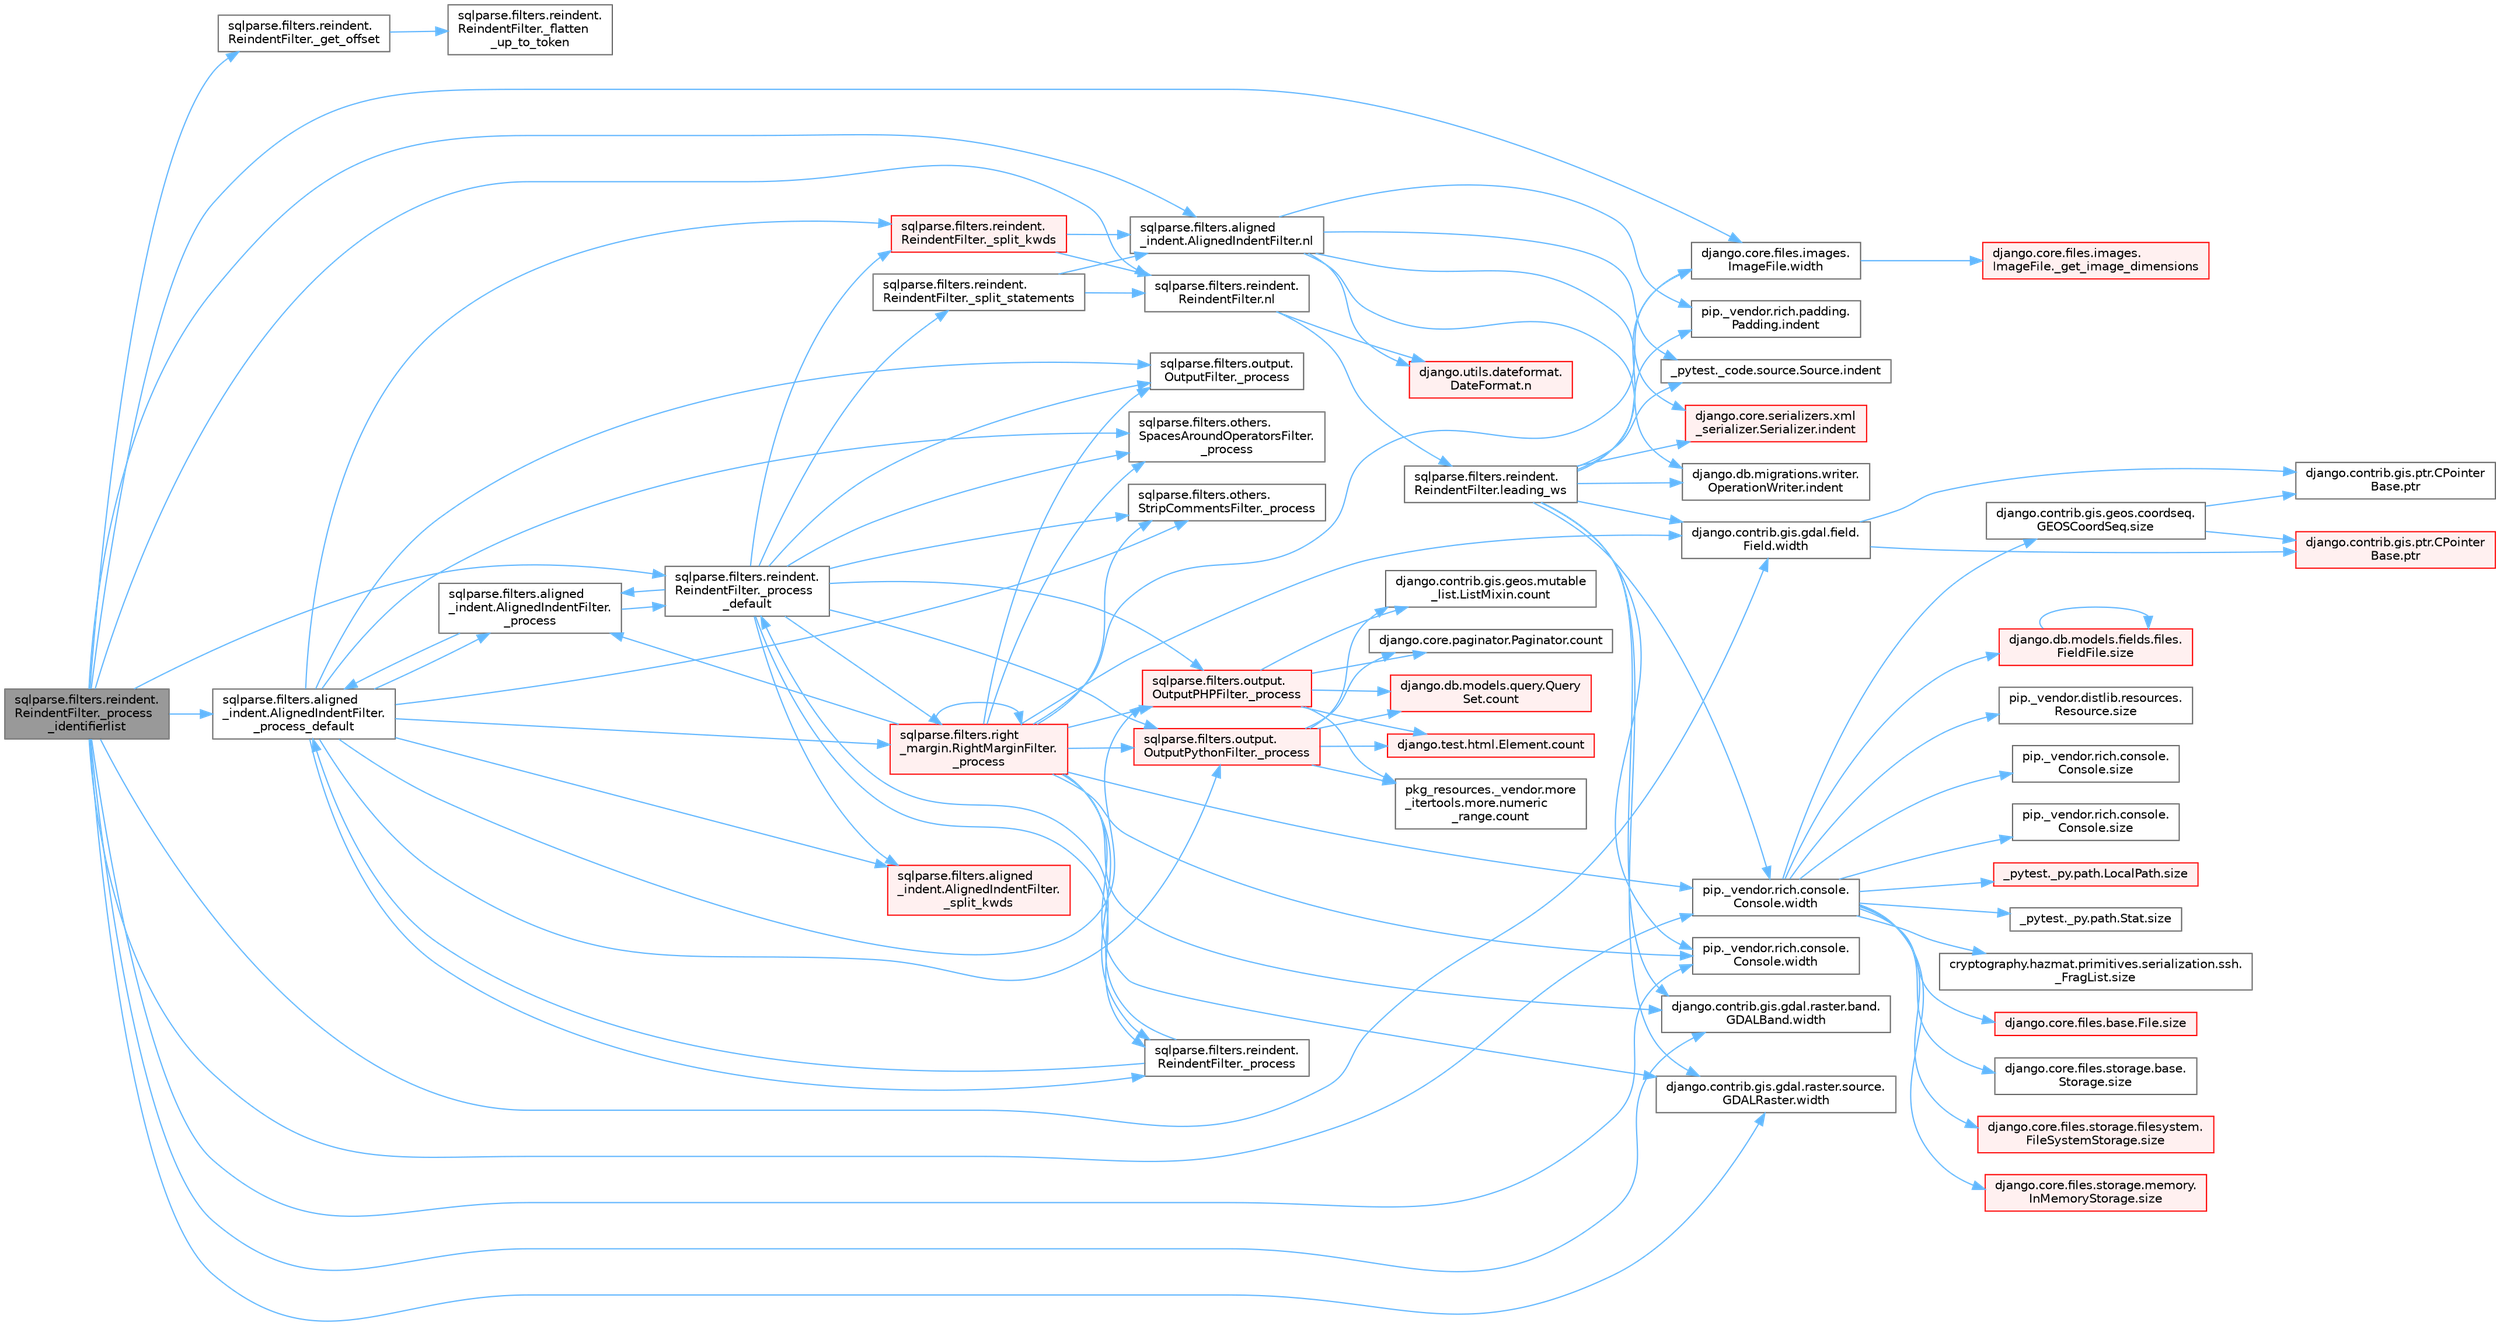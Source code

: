 digraph "sqlparse.filters.reindent.ReindentFilter._process_identifierlist"
{
 // LATEX_PDF_SIZE
  bgcolor="transparent";
  edge [fontname=Helvetica,fontsize=10,labelfontname=Helvetica,labelfontsize=10];
  node [fontname=Helvetica,fontsize=10,shape=box,height=0.2,width=0.4];
  rankdir="LR";
  Node1 [id="Node000001",label="sqlparse.filters.reindent.\lReindentFilter._process\l_identifierlist",height=0.2,width=0.4,color="gray40", fillcolor="grey60", style="filled", fontcolor="black",tooltip=" "];
  Node1 -> Node2 [id="edge1_Node000001_Node000002",color="steelblue1",style="solid",tooltip=" "];
  Node2 [id="Node000002",label="sqlparse.filters.reindent.\lReindentFilter._get_offset",height=0.2,width=0.4,color="grey40", fillcolor="white", style="filled",URL="$classsqlparse_1_1filters_1_1reindent_1_1_reindent_filter.html#a5d6056cdda5ba502c0b5fe4db7acd2d4",tooltip=" "];
  Node2 -> Node3 [id="edge2_Node000002_Node000003",color="steelblue1",style="solid",tooltip=" "];
  Node3 [id="Node000003",label="sqlparse.filters.reindent.\lReindentFilter._flatten\l_up_to_token",height=0.2,width=0.4,color="grey40", fillcolor="white", style="filled",URL="$classsqlparse_1_1filters_1_1reindent_1_1_reindent_filter.html#ab76ce5fce6e547959af6448484a4f9d7",tooltip=" "];
  Node1 -> Node4 [id="edge3_Node000001_Node000004",color="steelblue1",style="solid",tooltip=" "];
  Node4 [id="Node000004",label="sqlparse.filters.aligned\l_indent.AlignedIndentFilter.\l_process_default",height=0.2,width=0.4,color="grey40", fillcolor="white", style="filled",URL="$classsqlparse_1_1filters_1_1aligned__indent_1_1_aligned_indent_filter.html#a3ea4e4dfdbefcbe959c08542b0d53201",tooltip=" "];
  Node4 -> Node5 [id="edge4_Node000004_Node000005",color="steelblue1",style="solid",tooltip=" "];
  Node5 [id="Node000005",label="sqlparse.filters.aligned\l_indent.AlignedIndentFilter.\l_process",height=0.2,width=0.4,color="grey40", fillcolor="white", style="filled",URL="$classsqlparse_1_1filters_1_1aligned__indent_1_1_aligned_indent_filter.html#ad998883fe7e7b68c6f4a789c37311b87",tooltip=" "];
  Node5 -> Node4 [id="edge5_Node000005_Node000004",color="steelblue1",style="solid",tooltip=" "];
  Node5 -> Node6 [id="edge6_Node000005_Node000006",color="steelblue1",style="solid",tooltip=" "];
  Node6 [id="Node000006",label="sqlparse.filters.reindent.\lReindentFilter._process\l_default",height=0.2,width=0.4,color="grey40", fillcolor="white", style="filled",URL="$classsqlparse_1_1filters_1_1reindent_1_1_reindent_filter.html#a1c1a3a8db38895a336e3e44c9ce4dc14",tooltip=" "];
  Node6 -> Node5 [id="edge7_Node000006_Node000005",color="steelblue1",style="solid",tooltip=" "];
  Node6 -> Node7 [id="edge8_Node000006_Node000007",color="steelblue1",style="solid",tooltip=" "];
  Node7 [id="Node000007",label="sqlparse.filters.others.\lSpacesAroundOperatorsFilter.\l_process",height=0.2,width=0.4,color="grey40", fillcolor="white", style="filled",URL="$classsqlparse_1_1filters_1_1others_1_1_spaces_around_operators_filter.html#a20b255fae878be2cccea5a47abd763eb",tooltip=" "];
  Node6 -> Node8 [id="edge9_Node000006_Node000008",color="steelblue1",style="solid",tooltip=" "];
  Node8 [id="Node000008",label="sqlparse.filters.others.\lStripCommentsFilter._process",height=0.2,width=0.4,color="grey40", fillcolor="white", style="filled",URL="$classsqlparse_1_1filters_1_1others_1_1_strip_comments_filter.html#a75ad49ebb49afa20e94ce6d5bdfb733e",tooltip=" "];
  Node6 -> Node9 [id="edge10_Node000006_Node000009",color="steelblue1",style="solid",tooltip=" "];
  Node9 [id="Node000009",label="sqlparse.filters.output.\lOutputFilter._process",height=0.2,width=0.4,color="grey40", fillcolor="white", style="filled",URL="$classsqlparse_1_1filters_1_1output_1_1_output_filter.html#a6af9592b6be9158cebfe22c2c6929192",tooltip=" "];
  Node6 -> Node10 [id="edge11_Node000006_Node000010",color="steelblue1",style="solid",tooltip=" "];
  Node10 [id="Node000010",label="sqlparse.filters.output.\lOutputPHPFilter._process",height=0.2,width=0.4,color="red", fillcolor="#FFF0F0", style="filled",URL="$classsqlparse_1_1filters_1_1output_1_1_output_p_h_p_filter.html#a04e946235754e1e1a0717a17a2ab7980",tooltip=" "];
  Node10 -> Node11 [id="edge12_Node000010_Node000011",color="steelblue1",style="solid",tooltip=" "];
  Node11 [id="Node000011",label="django.contrib.gis.geos.mutable\l_list.ListMixin.count",height=0.2,width=0.4,color="grey40", fillcolor="white", style="filled",URL="$classdjango_1_1contrib_1_1gis_1_1geos_1_1mutable__list_1_1_list_mixin.html#a52a5d6a5f27045cb138ba9a57df5e921",tooltip=" "];
  Node10 -> Node12 [id="edge13_Node000010_Node000012",color="steelblue1",style="solid",tooltip=" "];
  Node12 [id="Node000012",label="django.core.paginator.Paginator.count",height=0.2,width=0.4,color="grey40", fillcolor="white", style="filled",URL="$classdjango_1_1core_1_1paginator_1_1_paginator.html#ac2c18c5d294f3d2c27754dfc6309dbec",tooltip=" "];
  Node10 -> Node13 [id="edge14_Node000010_Node000013",color="steelblue1",style="solid",tooltip=" "];
  Node13 [id="Node000013",label="django.db.models.query.Query\lSet.count",height=0.2,width=0.4,color="red", fillcolor="#FFF0F0", style="filled",URL="$classdjango_1_1db_1_1models_1_1query_1_1_query_set.html#a50571215acaaa76c6f87732de6bde934",tooltip=" "];
  Node10 -> Node27 [id="edge15_Node000010_Node000027",color="steelblue1",style="solid",tooltip=" "];
  Node27 [id="Node000027",label="django.test.html.Element.count",height=0.2,width=0.4,color="red", fillcolor="#FFF0F0", style="filled",URL="$classdjango_1_1test_1_1html_1_1_element.html#a4ec3c5c3429fb44a2715de6f0fab7864",tooltip=" "];
  Node10 -> Node3414 [id="edge16_Node000010_Node003414",color="steelblue1",style="solid",tooltip=" "];
  Node3414 [id="Node003414",label="pkg_resources._vendor.more\l_itertools.more.numeric\l_range.count",height=0.2,width=0.4,color="grey40", fillcolor="white", style="filled",URL="$classpkg__resources_1_1__vendor_1_1more__itertools_1_1more_1_1numeric__range.html#a9e81a46e7ea3f796d17035c9100ff1e7",tooltip=" "];
  Node6 -> Node4535 [id="edge17_Node000006_Node004535",color="steelblue1",style="solid",tooltip=" "];
  Node4535 [id="Node004535",label="sqlparse.filters.output.\lOutputPythonFilter._process",height=0.2,width=0.4,color="red", fillcolor="#FFF0F0", style="filled",URL="$classsqlparse_1_1filters_1_1output_1_1_output_python_filter.html#a7c6321a8ac3f268ad06caf05f26a42f8",tooltip=" "];
  Node4535 -> Node11 [id="edge18_Node004535_Node000011",color="steelblue1",style="solid",tooltip=" "];
  Node4535 -> Node12 [id="edge19_Node004535_Node000012",color="steelblue1",style="solid",tooltip=" "];
  Node4535 -> Node13 [id="edge20_Node004535_Node000013",color="steelblue1",style="solid",tooltip=" "];
  Node4535 -> Node27 [id="edge21_Node004535_Node000027",color="steelblue1",style="solid",tooltip=" "];
  Node4535 -> Node3414 [id="edge22_Node004535_Node003414",color="steelblue1",style="solid",tooltip=" "];
  Node6 -> Node4536 [id="edge23_Node000006_Node004536",color="steelblue1",style="solid",tooltip=" "];
  Node4536 [id="Node004536",label="sqlparse.filters.reindent.\lReindentFilter._process",height=0.2,width=0.4,color="grey40", fillcolor="white", style="filled",URL="$classsqlparse_1_1filters_1_1reindent_1_1_reindent_filter.html#aa8d7cd3a887a74b15b60245754c2f0ad",tooltip=" "];
  Node4536 -> Node4 [id="edge24_Node004536_Node000004",color="steelblue1",style="solid",tooltip=" "];
  Node4536 -> Node6 [id="edge25_Node004536_Node000006",color="steelblue1",style="solid",tooltip=" "];
  Node6 -> Node4537 [id="edge26_Node000006_Node004537",color="steelblue1",style="solid",tooltip=" "];
  Node4537 [id="Node004537",label="sqlparse.filters.right\l_margin.RightMarginFilter.\l_process",height=0.2,width=0.4,color="red", fillcolor="#FFF0F0", style="filled",URL="$classsqlparse_1_1filters_1_1right__margin_1_1_right_margin_filter.html#a62b0707d94aff59b0fc1428eca96f6a9",tooltip=" "];
  Node4537 -> Node5 [id="edge27_Node004537_Node000005",color="steelblue1",style="solid",tooltip=" "];
  Node4537 -> Node7 [id="edge28_Node004537_Node000007",color="steelblue1",style="solid",tooltip=" "];
  Node4537 -> Node8 [id="edge29_Node004537_Node000008",color="steelblue1",style="solid",tooltip=" "];
  Node4537 -> Node9 [id="edge30_Node004537_Node000009",color="steelblue1",style="solid",tooltip=" "];
  Node4537 -> Node10 [id="edge31_Node004537_Node000010",color="steelblue1",style="solid",tooltip=" "];
  Node4537 -> Node4535 [id="edge32_Node004537_Node004535",color="steelblue1",style="solid",tooltip=" "];
  Node4537 -> Node4536 [id="edge33_Node004537_Node004536",color="steelblue1",style="solid",tooltip=" "];
  Node4537 -> Node4537 [id="edge34_Node004537_Node004537",color="steelblue1",style="solid",tooltip=" "];
  Node4537 -> Node1857 [id="edge35_Node004537_Node001857",color="steelblue1",style="solid",tooltip=" "];
  Node1857 [id="Node001857",label="django.contrib.gis.gdal.field.\lField.width",height=0.2,width=0.4,color="grey40", fillcolor="white", style="filled",URL="$classdjango_1_1contrib_1_1gis_1_1gdal_1_1field_1_1_field.html#a9d43a623b937f633a9e6dca9323f5fa7",tooltip=" "];
  Node1857 -> Node37 [id="edge36_Node001857_Node000037",color="steelblue1",style="solid",tooltip=" "];
  Node37 [id="Node000037",label="django.contrib.gis.ptr.CPointer\lBase.ptr",height=0.2,width=0.4,color="red", fillcolor="#FFF0F0", style="filled",URL="$classdjango_1_1contrib_1_1gis_1_1ptr_1_1_c_pointer_base.html#a55873c889d27c42497c5a832c24e041b",tooltip=" "];
  Node1857 -> Node38 [id="edge37_Node001857_Node000038",color="steelblue1",style="solid",tooltip=" "];
  Node38 [id="Node000038",label="django.contrib.gis.ptr.CPointer\lBase.ptr",height=0.2,width=0.4,color="grey40", fillcolor="white", style="filled",URL="$classdjango_1_1contrib_1_1gis_1_1ptr_1_1_c_pointer_base.html#a73d2e45828ab4d985549c571852996fa",tooltip=" "];
  Node4537 -> Node1858 [id="edge38_Node004537_Node001858",color="steelblue1",style="solid",tooltip=" "];
  Node1858 [id="Node001858",label="django.contrib.gis.gdal.raster.band.\lGDALBand.width",height=0.2,width=0.4,color="grey40", fillcolor="white", style="filled",URL="$classdjango_1_1contrib_1_1gis_1_1gdal_1_1raster_1_1band_1_1_g_d_a_l_band.html#a407780888708f2bb99b4d298eb6d8062",tooltip=" "];
  Node4537 -> Node1859 [id="edge39_Node004537_Node001859",color="steelblue1",style="solid",tooltip=" "];
  Node1859 [id="Node001859",label="django.contrib.gis.gdal.raster.source.\lGDALRaster.width",height=0.2,width=0.4,color="grey40", fillcolor="white", style="filled",URL="$classdjango_1_1contrib_1_1gis_1_1gdal_1_1raster_1_1source_1_1_g_d_a_l_raster.html#a58442e42bce5bcabb54fab7a2e636bc2",tooltip=" "];
  Node4537 -> Node1860 [id="edge40_Node004537_Node001860",color="steelblue1",style="solid",tooltip=" "];
  Node1860 [id="Node001860",label="django.core.files.images.\lImageFile.width",height=0.2,width=0.4,color="grey40", fillcolor="white", style="filled",URL="$classdjango_1_1core_1_1files_1_1images_1_1_image_file.html#a3a50a37ab3f2d7395c892a262ecb49bc",tooltip=" "];
  Node1860 -> Node224 [id="edge41_Node001860_Node000224",color="steelblue1",style="solid",tooltip=" "];
  Node224 [id="Node000224",label="django.core.files.images.\lImageFile._get_image_dimensions",height=0.2,width=0.4,color="red", fillcolor="#FFF0F0", style="filled",URL="$classdjango_1_1core_1_1files_1_1images_1_1_image_file.html#a2832e2235f63c851f4652a4ea59ec924",tooltip=" "];
  Node4537 -> Node1861 [id="edge42_Node004537_Node001861",color="steelblue1",style="solid",tooltip=" "];
  Node1861 [id="Node001861",label="pip._vendor.rich.console.\lConsole.width",height=0.2,width=0.4,color="grey40", fillcolor="white", style="filled",URL="$classpip_1_1__vendor_1_1rich_1_1console_1_1_console.html#a3163e1b4e2842bc355d0f5c3100ecc08",tooltip=" "];
  Node1861 -> Node1749 [id="edge43_Node001861_Node001749",color="steelblue1",style="solid",tooltip=" "];
  Node1749 [id="Node001749",label="_pytest._py.path.LocalPath.size",height=0.2,width=0.4,color="red", fillcolor="#FFF0F0", style="filled",URL="$class__pytest_1_1__py_1_1path_1_1_local_path.html#a01312293d7ed99c7153402aa1c228012",tooltip=" "];
  Node1861 -> Node1753 [id="edge44_Node001861_Node001753",color="steelblue1",style="solid",tooltip=" "];
  Node1753 [id="Node001753",label="_pytest._py.path.Stat.size",height=0.2,width=0.4,color="grey40", fillcolor="white", style="filled",URL="$class__pytest_1_1__py_1_1path_1_1_stat.html#a206ba7bd29fc72352b3af66d7a7aafef",tooltip=" "];
  Node1861 -> Node1754 [id="edge45_Node001861_Node001754",color="steelblue1",style="solid",tooltip=" "];
  Node1754 [id="Node001754",label="cryptography.hazmat.primitives.serialization.ssh.\l_FragList.size",height=0.2,width=0.4,color="grey40", fillcolor="white", style="filled",URL="$classcryptography_1_1hazmat_1_1primitives_1_1serialization_1_1ssh_1_1___frag_list.html#a7e9d0a2bab129dc613ec19fe73f24252",tooltip=" "];
  Node1861 -> Node1755 [id="edge46_Node001861_Node001755",color="steelblue1",style="solid",tooltip=" "];
  Node1755 [id="Node001755",label="django.contrib.gis.geos.coordseq.\lGEOSCoordSeq.size",height=0.2,width=0.4,color="grey40", fillcolor="white", style="filled",URL="$classdjango_1_1contrib_1_1gis_1_1geos_1_1coordseq_1_1_g_e_o_s_coord_seq.html#a918c80def6f7235c7da41e8aaf614fa6",tooltip=" "];
  Node1755 -> Node37 [id="edge47_Node001755_Node000037",color="steelblue1",style="solid",tooltip=" "];
  Node1755 -> Node38 [id="edge48_Node001755_Node000038",color="steelblue1",style="solid",tooltip=" "];
  Node1861 -> Node1756 [id="edge49_Node001861_Node001756",color="steelblue1",style="solid",tooltip=" "];
  Node1756 [id="Node001756",label="django.core.files.base.File.size",height=0.2,width=0.4,color="red", fillcolor="#FFF0F0", style="filled",URL="$classdjango_1_1core_1_1files_1_1base_1_1_file.html#abe624c2bbb9a5c895e8d99ec7de4fd3d",tooltip=" "];
  Node1861 -> Node1757 [id="edge50_Node001861_Node001757",color="steelblue1",style="solid",tooltip=" "];
  Node1757 [id="Node001757",label="django.core.files.storage.base.\lStorage.size",height=0.2,width=0.4,color="grey40", fillcolor="white", style="filled",URL="$classdjango_1_1core_1_1files_1_1storage_1_1base_1_1_storage.html#a135bb0f4147e20b20d038cdc2304dd78",tooltip=" "];
  Node1861 -> Node1758 [id="edge51_Node001861_Node001758",color="steelblue1",style="solid",tooltip=" "];
  Node1758 [id="Node001758",label="django.core.files.storage.filesystem.\lFileSystemStorage.size",height=0.2,width=0.4,color="red", fillcolor="#FFF0F0", style="filled",URL="$classdjango_1_1core_1_1files_1_1storage_1_1filesystem_1_1_file_system_storage.html#a6e5dbaebdedc839f8a2869922a7181de",tooltip=" "];
  Node1861 -> Node1759 [id="edge52_Node001861_Node001759",color="steelblue1",style="solid",tooltip=" "];
  Node1759 [id="Node001759",label="django.core.files.storage.memory.\lInMemoryStorage.size",height=0.2,width=0.4,color="red", fillcolor="#FFF0F0", style="filled",URL="$classdjango_1_1core_1_1files_1_1storage_1_1memory_1_1_in_memory_storage.html#ac6691324035626377fb3989472a673be",tooltip=" "];
  Node1861 -> Node1774 [id="edge53_Node001861_Node001774",color="steelblue1",style="solid",tooltip=" "];
  Node1774 [id="Node001774",label="django.db.models.fields.files.\lFieldFile.size",height=0.2,width=0.4,color="red", fillcolor="#FFF0F0", style="filled",URL="$classdjango_1_1db_1_1models_1_1fields_1_1files_1_1_field_file.html#aea23a57308858c3cbc573c67f2ab9b74",tooltip=" "];
  Node1774 -> Node1774 [id="edge54_Node001774_Node001774",color="steelblue1",style="solid",tooltip=" "];
  Node1861 -> Node1775 [id="edge55_Node001861_Node001775",color="steelblue1",style="solid",tooltip=" "];
  Node1775 [id="Node001775",label="pip._vendor.distlib.resources.\lResource.size",height=0.2,width=0.4,color="grey40", fillcolor="white", style="filled",URL="$classpip_1_1__vendor_1_1distlib_1_1resources_1_1_resource.html#a65a294bc884a9f006d465df4a7be732d",tooltip=" "];
  Node1861 -> Node1776 [id="edge56_Node001861_Node001776",color="steelblue1",style="solid",tooltip=" "];
  Node1776 [id="Node001776",label="pip._vendor.rich.console.\lConsole.size",height=0.2,width=0.4,color="grey40", fillcolor="white", style="filled",URL="$classpip_1_1__vendor_1_1rich_1_1console_1_1_console.html#a51e25cd9881c627f959a35e7623b81db",tooltip=" "];
  Node1861 -> Node1777 [id="edge57_Node001861_Node001777",color="steelblue1",style="solid",tooltip=" "];
  Node1777 [id="Node001777",label="pip._vendor.rich.console.\lConsole.size",height=0.2,width=0.4,color="grey40", fillcolor="white", style="filled",URL="$classpip_1_1__vendor_1_1rich_1_1console_1_1_console.html#ae882677fb24c61ad973112e90fadafa7",tooltip=" "];
  Node4537 -> Node1862 [id="edge58_Node004537_Node001862",color="steelblue1",style="solid",tooltip=" "];
  Node1862 [id="Node001862",label="pip._vendor.rich.console.\lConsole.width",height=0.2,width=0.4,color="grey40", fillcolor="white", style="filled",URL="$classpip_1_1__vendor_1_1rich_1_1console_1_1_console.html#aa2ba8c5fa1dd224794b0ac2acd384863",tooltip=" "];
  Node6 -> Node4538 [id="edge59_Node000006_Node004538",color="steelblue1",style="solid",tooltip=" "];
  Node4538 [id="Node004538",label="sqlparse.filters.aligned\l_indent.AlignedIndentFilter.\l_split_kwds",height=0.2,width=0.4,color="red", fillcolor="#FFF0F0", style="filled",URL="$classsqlparse_1_1filters_1_1aligned__indent_1_1_aligned_indent_filter.html#ae80ac955678a16b823a6ca41b154bb36",tooltip=" "];
  Node6 -> Node4541 [id="edge60_Node000006_Node004541",color="steelblue1",style="solid",tooltip=" "];
  Node4541 [id="Node004541",label="sqlparse.filters.reindent.\lReindentFilter._split_kwds",height=0.2,width=0.4,color="red", fillcolor="#FFF0F0", style="filled",URL="$classsqlparse_1_1filters_1_1reindent_1_1_reindent_filter.html#a1fca586c26a325f1e9150ed20bb699e5",tooltip=" "];
  Node4541 -> Node4542 [id="edge61_Node004541_Node004542",color="steelblue1",style="solid",tooltip=" "];
  Node4542 [id="Node004542",label="sqlparse.filters.aligned\l_indent.AlignedIndentFilter.nl",height=0.2,width=0.4,color="grey40", fillcolor="white", style="filled",URL="$classsqlparse_1_1filters_1_1aligned__indent_1_1_aligned_indent_filter.html#a0137da1c080d0ab864e01e6c9d70a2c8",tooltip=" "];
  Node4542 -> Node4436 [id="edge62_Node004542_Node004436",color="steelblue1",style="solid",tooltip=" "];
  Node4436 [id="Node004436",label="_pytest._code.source.Source.indent",height=0.2,width=0.4,color="grey40", fillcolor="white", style="filled",URL="$class__pytest_1_1__code_1_1source_1_1_source.html#abc99a323638809562ba4dbf97cab6bd1",tooltip=" "];
  Node4542 -> Node4437 [id="edge63_Node004542_Node004437",color="steelblue1",style="solid",tooltip=" "];
  Node4437 [id="Node004437",label="django.core.serializers.xml\l_serializer.Serializer.indent",height=0.2,width=0.4,color="red", fillcolor="#FFF0F0", style="filled",URL="$classdjango_1_1core_1_1serializers_1_1xml__serializer_1_1_serializer.html#a5b3d624ac0ab14cb4194faca7877101a",tooltip=" "];
  Node4542 -> Node4438 [id="edge64_Node004542_Node004438",color="steelblue1",style="solid",tooltip=" "];
  Node4438 [id="Node004438",label="django.db.migrations.writer.\lOperationWriter.indent",height=0.2,width=0.4,color="grey40", fillcolor="white", style="filled",URL="$classdjango_1_1db_1_1migrations_1_1writer_1_1_operation_writer.html#a4ad86f394c5999071c96ad30cf54055a",tooltip=" "];
  Node4542 -> Node4439 [id="edge65_Node004542_Node004439",color="steelblue1",style="solid",tooltip=" "];
  Node4439 [id="Node004439",label="pip._vendor.rich.padding.\lPadding.indent",height=0.2,width=0.4,color="grey40", fillcolor="white", style="filled",URL="$classpip_1_1__vendor_1_1rich_1_1padding_1_1_padding.html#abb6784da1907e3486c3a9ea715a04ed2",tooltip=" "];
  Node4542 -> Node219 [id="edge66_Node004542_Node000219",color="steelblue1",style="solid",tooltip=" "];
  Node219 [id="Node000219",label="django.utils.dateformat.\lDateFormat.n",height=0.2,width=0.4,color="red", fillcolor="#FFF0F0", style="filled",URL="$classdjango_1_1utils_1_1dateformat_1_1_date_format.html#a1ae7b2d5135c8aa3d1117e7906704ee8",tooltip=" "];
  Node4541 -> Node4543 [id="edge67_Node004541_Node004543",color="steelblue1",style="solid",tooltip=" "];
  Node4543 [id="Node004543",label="sqlparse.filters.reindent.\lReindentFilter.nl",height=0.2,width=0.4,color="grey40", fillcolor="white", style="filled",URL="$classsqlparse_1_1filters_1_1reindent_1_1_reindent_filter.html#ae085b652281f61b558e777b836a54ee2",tooltip=" "];
  Node4543 -> Node4544 [id="edge68_Node004543_Node004544",color="steelblue1",style="solid",tooltip=" "];
  Node4544 [id="Node004544",label="sqlparse.filters.reindent.\lReindentFilter.leading_ws",height=0.2,width=0.4,color="grey40", fillcolor="white", style="filled",URL="$classsqlparse_1_1filters_1_1reindent_1_1_reindent_filter.html#a75cf71d340673c54ed22a864dd4227ce",tooltip=" "];
  Node4544 -> Node4436 [id="edge69_Node004544_Node004436",color="steelblue1",style="solid",tooltip=" "];
  Node4544 -> Node4437 [id="edge70_Node004544_Node004437",color="steelblue1",style="solid",tooltip=" "];
  Node4544 -> Node4438 [id="edge71_Node004544_Node004438",color="steelblue1",style="solid",tooltip=" "];
  Node4544 -> Node4439 [id="edge72_Node004544_Node004439",color="steelblue1",style="solid",tooltip=" "];
  Node4544 -> Node1857 [id="edge73_Node004544_Node001857",color="steelblue1",style="solid",tooltip=" "];
  Node4544 -> Node1858 [id="edge74_Node004544_Node001858",color="steelblue1",style="solid",tooltip=" "];
  Node4544 -> Node1859 [id="edge75_Node004544_Node001859",color="steelblue1",style="solid",tooltip=" "];
  Node4544 -> Node1860 [id="edge76_Node004544_Node001860",color="steelblue1",style="solid",tooltip=" "];
  Node4544 -> Node1861 [id="edge77_Node004544_Node001861",color="steelblue1",style="solid",tooltip=" "];
  Node4544 -> Node1862 [id="edge78_Node004544_Node001862",color="steelblue1",style="solid",tooltip=" "];
  Node4543 -> Node219 [id="edge79_Node004543_Node000219",color="steelblue1",style="solid",tooltip=" "];
  Node6 -> Node4545 [id="edge80_Node000006_Node004545",color="steelblue1",style="solid",tooltip=" "];
  Node4545 [id="Node004545",label="sqlparse.filters.reindent.\lReindentFilter._split_statements",height=0.2,width=0.4,color="grey40", fillcolor="white", style="filled",URL="$classsqlparse_1_1filters_1_1reindent_1_1_reindent_filter.html#a172a5c6d57edffb58c5a1860295f83cc",tooltip=" "];
  Node4545 -> Node4542 [id="edge81_Node004545_Node004542",color="steelblue1",style="solid",tooltip=" "];
  Node4545 -> Node4543 [id="edge82_Node004545_Node004543",color="steelblue1",style="solid",tooltip=" "];
  Node4 -> Node7 [id="edge83_Node000004_Node000007",color="steelblue1",style="solid",tooltip=" "];
  Node4 -> Node8 [id="edge84_Node000004_Node000008",color="steelblue1",style="solid",tooltip=" "];
  Node4 -> Node9 [id="edge85_Node000004_Node000009",color="steelblue1",style="solid",tooltip=" "];
  Node4 -> Node10 [id="edge86_Node000004_Node000010",color="steelblue1",style="solid",tooltip=" "];
  Node4 -> Node4535 [id="edge87_Node000004_Node004535",color="steelblue1",style="solid",tooltip=" "];
  Node4 -> Node4536 [id="edge88_Node000004_Node004536",color="steelblue1",style="solid",tooltip=" "];
  Node4 -> Node4537 [id="edge89_Node000004_Node004537",color="steelblue1",style="solid",tooltip=" "];
  Node4 -> Node4538 [id="edge90_Node000004_Node004538",color="steelblue1",style="solid",tooltip=" "];
  Node4 -> Node4541 [id="edge91_Node000004_Node004541",color="steelblue1",style="solid",tooltip=" "];
  Node1 -> Node6 [id="edge92_Node000001_Node000006",color="steelblue1",style="solid",tooltip=" "];
  Node1 -> Node4542 [id="edge93_Node000001_Node004542",color="steelblue1",style="solid",tooltip=" "];
  Node1 -> Node4543 [id="edge94_Node000001_Node004543",color="steelblue1",style="solid",tooltip=" "];
  Node1 -> Node1857 [id="edge95_Node000001_Node001857",color="steelblue1",style="solid",tooltip=" "];
  Node1 -> Node1858 [id="edge96_Node000001_Node001858",color="steelblue1",style="solid",tooltip=" "];
  Node1 -> Node1859 [id="edge97_Node000001_Node001859",color="steelblue1",style="solid",tooltip=" "];
  Node1 -> Node1860 [id="edge98_Node000001_Node001860",color="steelblue1",style="solid",tooltip=" "];
  Node1 -> Node1861 [id="edge99_Node000001_Node001861",color="steelblue1",style="solid",tooltip=" "];
  Node1 -> Node1862 [id="edge100_Node000001_Node001862",color="steelblue1",style="solid",tooltip=" "];
}

